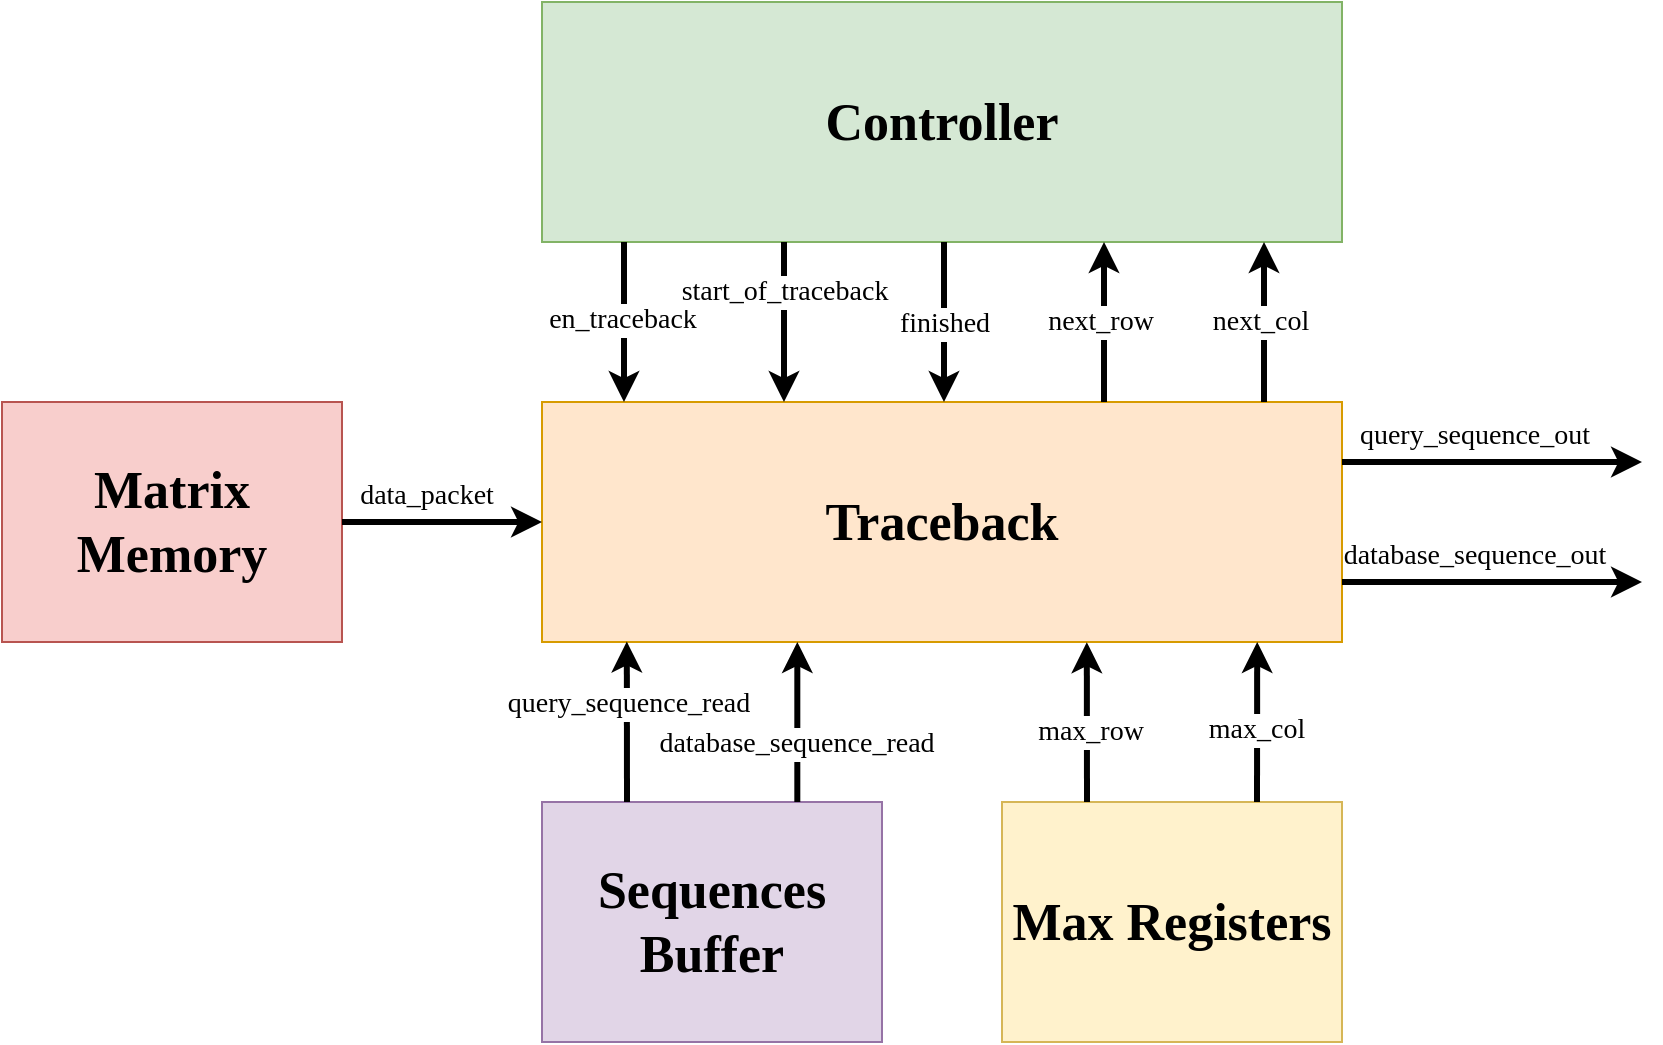 <mxfile version="21.7.5" type="device">
  <diagram name="‫עמוד-1‬" id="PIUXfP5wfecW3DTeMQHT">
    <mxGraphModel dx="1050" dy="621" grid="1" gridSize="10" guides="1" tooltips="1" connect="1" arrows="1" fold="1" page="1" pageScale="1" pageWidth="1169" pageHeight="827" math="0" shadow="0">
      <root>
        <mxCell id="0" />
        <mxCell id="1" parent="0" />
        <mxCell id="ul5spbDsc-mCCxbf8Q7h-1" value="&lt;font size=&quot;1&quot; face=&quot;Garamond&quot;&gt;&lt;b style=&quot;font-size: 26px;&quot;&gt;Traceback&lt;/b&gt;&lt;/font&gt;" style="rounded=0;whiteSpace=wrap;html=1;fillColor=#ffe6cc;strokeColor=#d79b00;" parent="1" vertex="1">
          <mxGeometry x="320" y="320" width="400" height="120" as="geometry" />
        </mxCell>
        <mxCell id="ul5spbDsc-mCCxbf8Q7h-2" value="&lt;font size=&quot;1&quot; face=&quot;Garamond&quot;&gt;&lt;b style=&quot;font-size: 26px;&quot;&gt;Matrix Memory&lt;/b&gt;&lt;/font&gt;" style="rounded=0;whiteSpace=wrap;html=1;fillColor=#f8cecc;strokeColor=#b85450;" parent="1" vertex="1">
          <mxGeometry x="50" y="320" width="170" height="120" as="geometry" />
        </mxCell>
        <mxCell id="ul5spbDsc-mCCxbf8Q7h-4" value="&lt;font size=&quot;1&quot; face=&quot;Garamond&quot;&gt;&lt;b style=&quot;font-size: 26px;&quot;&gt;Controller&lt;/b&gt;&lt;/font&gt;" style="rounded=0;whiteSpace=wrap;html=1;fillColor=#d5e8d4;strokeColor=#82b366;" parent="1" vertex="1">
          <mxGeometry x="320" y="120" width="400" height="120" as="geometry" />
        </mxCell>
        <mxCell id="ul5spbDsc-mCCxbf8Q7h-5" value="" style="endArrow=classic;html=1;rounded=0;strokeWidth=3;" parent="1" edge="1">
          <mxGeometry width="50" height="50" relative="1" as="geometry">
            <mxPoint x="361" y="240" as="sourcePoint" />
            <mxPoint x="361" y="320" as="targetPoint" />
          </mxGeometry>
        </mxCell>
        <mxCell id="ul5spbDsc-mCCxbf8Q7h-9" value="en_traceback" style="edgeLabel;html=1;align=center;verticalAlign=middle;resizable=0;points=[];fontSize=14;fontFamily=Garamond;" parent="ul5spbDsc-mCCxbf8Q7h-5" vertex="1" connectable="0">
          <mxGeometry x="-0.051" y="-1" relative="1" as="geometry">
            <mxPoint y="1" as="offset" />
          </mxGeometry>
        </mxCell>
        <mxCell id="ul5spbDsc-mCCxbf8Q7h-6" value="" style="endArrow=classic;html=1;rounded=0;strokeWidth=3;" parent="1" edge="1">
          <mxGeometry width="50" height="50" relative="1" as="geometry">
            <mxPoint x="441" y="240" as="sourcePoint" />
            <mxPoint x="441" y="320" as="targetPoint" />
          </mxGeometry>
        </mxCell>
        <mxCell id="ul5spbDsc-mCCxbf8Q7h-10" value="start_of_traceback" style="edgeLabel;html=1;align=center;verticalAlign=middle;resizable=0;points=[];fontFamily=Garamond;fontSize=14;" parent="ul5spbDsc-mCCxbf8Q7h-6" vertex="1" connectable="0">
          <mxGeometry x="-0.142" relative="1" as="geometry">
            <mxPoint y="-10" as="offset" />
          </mxGeometry>
        </mxCell>
        <mxCell id="ul5spbDsc-mCCxbf8Q7h-7" value="" style="endArrow=classic;html=1;rounded=0;strokeWidth=3;" parent="1" edge="1">
          <mxGeometry width="50" height="50" relative="1" as="geometry">
            <mxPoint x="521" y="240" as="sourcePoint" />
            <mxPoint x="521" y="320" as="targetPoint" />
          </mxGeometry>
        </mxCell>
        <mxCell id="ul5spbDsc-mCCxbf8Q7h-11" value="finished" style="edgeLabel;html=1;align=center;verticalAlign=middle;resizable=0;points=[];fontSize=14;fontFamily=Garamond;" parent="ul5spbDsc-mCCxbf8Q7h-7" vertex="1" connectable="0">
          <mxGeometry x="-0.142" relative="1" as="geometry">
            <mxPoint y="6" as="offset" />
          </mxGeometry>
        </mxCell>
        <mxCell id="ul5spbDsc-mCCxbf8Q7h-8" value="" style="endArrow=none;html=1;rounded=0;strokeWidth=3;startArrow=classic;startFill=1;endFill=0;" parent="1" edge="1">
          <mxGeometry width="50" height="50" relative="1" as="geometry">
            <mxPoint x="601" y="240" as="sourcePoint" />
            <mxPoint x="601" y="320" as="targetPoint" />
          </mxGeometry>
        </mxCell>
        <mxCell id="ul5spbDsc-mCCxbf8Q7h-12" value="next_row" style="edgeLabel;html=1;align=center;verticalAlign=middle;resizable=0;points=[];fontFamily=Garamond;fontSize=14;" parent="ul5spbDsc-mCCxbf8Q7h-8" vertex="1" connectable="0">
          <mxGeometry x="-0.188" y="-2" relative="1" as="geometry">
            <mxPoint y="7" as="offset" />
          </mxGeometry>
        </mxCell>
        <mxCell id="ul5spbDsc-mCCxbf8Q7h-13" value="" style="endArrow=classic;html=1;rounded=0;exitX=1;exitY=0.5;exitDx=0;exitDy=0;entryX=0;entryY=0.5;entryDx=0;entryDy=0;strokeWidth=3;" parent="1" source="ul5spbDsc-mCCxbf8Q7h-2" target="ul5spbDsc-mCCxbf8Q7h-1" edge="1">
          <mxGeometry width="50" height="50" relative="1" as="geometry">
            <mxPoint x="440" y="360" as="sourcePoint" />
            <mxPoint x="490" y="310" as="targetPoint" />
          </mxGeometry>
        </mxCell>
        <mxCell id="ul5spbDsc-mCCxbf8Q7h-15" value="&lt;font face=&quot;Garamond&quot; style=&quot;font-size: 14px;&quot;&gt;data_packet&lt;/font&gt;" style="edgeLabel;html=1;align=center;verticalAlign=middle;resizable=0;points=[];labelBackgroundColor=none;" parent="ul5spbDsc-mCCxbf8Q7h-13" vertex="1" connectable="0">
          <mxGeometry x="-0.047" y="-2" relative="1" as="geometry">
            <mxPoint x="-6" y="-15" as="offset" />
          </mxGeometry>
        </mxCell>
        <mxCell id="ul5spbDsc-mCCxbf8Q7h-14" value="" style="endArrow=classic;html=1;rounded=0;exitX=1;exitY=0.25;exitDx=0;exitDy=0;strokeWidth=3;" parent="1" source="ul5spbDsc-mCCxbf8Q7h-1" edge="1">
          <mxGeometry width="50" height="50" relative="1" as="geometry">
            <mxPoint x="440" y="360" as="sourcePoint" />
            <mxPoint x="870" y="350" as="targetPoint" />
          </mxGeometry>
        </mxCell>
        <mxCell id="ul5spbDsc-mCCxbf8Q7h-16" value="&lt;font face=&quot;Garamond&quot; style=&quot;font-size: 14px;&quot;&gt;query_sequence_out&lt;/font&gt;" style="edgeLabel;html=1;align=center;verticalAlign=middle;resizable=0;points=[];labelBackgroundColor=none;" parent="ul5spbDsc-mCCxbf8Q7h-14" vertex="1" connectable="0">
          <mxGeometry x="-0.098" relative="1" as="geometry">
            <mxPoint x="-2" y="-13" as="offset" />
          </mxGeometry>
        </mxCell>
        <mxCell id="mHMLf56qSsXozBjdQAsA-1" value="&lt;font size=&quot;1&quot; face=&quot;Garamond&quot;&gt;&lt;b style=&quot;font-size: 26px;&quot;&gt;Sequences Buffer&lt;/b&gt;&lt;/font&gt;" style="rounded=0;whiteSpace=wrap;html=1;fillColor=#e1d5e7;strokeColor=#9673a6;" vertex="1" parent="1">
          <mxGeometry x="320" y="520" width="170" height="120" as="geometry" />
        </mxCell>
        <mxCell id="mHMLf56qSsXozBjdQAsA-2" value="&lt;font size=&quot;1&quot; face=&quot;Garamond&quot;&gt;&lt;b style=&quot;font-size: 26px;&quot;&gt;Max Registers&lt;/b&gt;&lt;/font&gt;" style="rounded=0;whiteSpace=wrap;html=1;fillColor=#fff2cc;strokeColor=#d6b656;" vertex="1" parent="1">
          <mxGeometry x="550" y="520" width="170" height="120" as="geometry" />
        </mxCell>
        <mxCell id="mHMLf56qSsXozBjdQAsA-3" value="" style="endArrow=classic;html=1;rounded=0;exitX=1;exitY=0.75;exitDx=0;exitDy=0;strokeWidth=3;" edge="1" parent="1" source="ul5spbDsc-mCCxbf8Q7h-1">
          <mxGeometry width="50" height="50" relative="1" as="geometry">
            <mxPoint x="730" y="360" as="sourcePoint" />
            <mxPoint x="870" y="410" as="targetPoint" />
          </mxGeometry>
        </mxCell>
        <mxCell id="mHMLf56qSsXozBjdQAsA-4" value="&lt;font face=&quot;Garamond&quot; style=&quot;font-size: 14px;&quot;&gt;database_sequence_out&lt;/font&gt;" style="edgeLabel;html=1;align=center;verticalAlign=middle;resizable=0;points=[];labelBackgroundColor=none;" vertex="1" connectable="0" parent="mHMLf56qSsXozBjdQAsA-3">
          <mxGeometry x="-0.098" relative="1" as="geometry">
            <mxPoint x="-2" y="-13" as="offset" />
          </mxGeometry>
        </mxCell>
        <mxCell id="mHMLf56qSsXozBjdQAsA-5" value="" style="endArrow=classic;html=1;rounded=0;exitX=0.25;exitY=0;exitDx=0;exitDy=0;entryX=0.681;entryY=1.001;entryDx=0;entryDy=0;entryPerimeter=0;strokeWidth=3;" edge="1" parent="1" source="mHMLf56qSsXozBjdQAsA-2" target="ul5spbDsc-mCCxbf8Q7h-1">
          <mxGeometry width="50" height="50" relative="1" as="geometry">
            <mxPoint x="510" y="450" as="sourcePoint" />
            <mxPoint x="560" y="400" as="targetPoint" />
          </mxGeometry>
        </mxCell>
        <mxCell id="mHMLf56qSsXozBjdQAsA-11" value="max_row" style="edgeLabel;html=1;align=center;verticalAlign=middle;resizable=0;points=[];fontSize=14;fontFamily=Garamond;" vertex="1" connectable="0" parent="mHMLf56qSsXozBjdQAsA-5">
          <mxGeometry x="-0.107" y="-1" relative="1" as="geometry">
            <mxPoint as="offset" />
          </mxGeometry>
        </mxCell>
        <mxCell id="mHMLf56qSsXozBjdQAsA-6" value="" style="endArrow=classic;html=1;rounded=0;exitX=0.75;exitY=0;exitDx=0;exitDy=0;entryX=0.894;entryY=1;entryDx=0;entryDy=0;entryPerimeter=0;strokeWidth=3;" edge="1" parent="1" source="mHMLf56qSsXozBjdQAsA-2" target="ul5spbDsc-mCCxbf8Q7h-1">
          <mxGeometry width="50" height="50" relative="1" as="geometry">
            <mxPoint x="680" y="520" as="sourcePoint" />
            <mxPoint x="680.2" y="440" as="targetPoint" />
          </mxGeometry>
        </mxCell>
        <mxCell id="mHMLf56qSsXozBjdQAsA-12" value="&lt;font style=&quot;font-size: 14px;&quot; face=&quot;Garamond&quot;&gt;max_col&lt;/font&gt;" style="edgeLabel;html=1;align=center;verticalAlign=middle;resizable=0;points=[];" vertex="1" connectable="0" parent="mHMLf56qSsXozBjdQAsA-6">
          <mxGeometry x="-0.129" y="1" relative="1" as="geometry">
            <mxPoint y="-1" as="offset" />
          </mxGeometry>
        </mxCell>
        <mxCell id="mHMLf56qSsXozBjdQAsA-7" value="" style="endArrow=classic;html=1;rounded=0;exitX=0.25;exitY=0;exitDx=0;exitDy=0;entryX=0.106;entryY=0.998;entryDx=0;entryDy=0;entryPerimeter=0;strokeWidth=3;" edge="1" parent="1" source="mHMLf56qSsXozBjdQAsA-1" target="ul5spbDsc-mCCxbf8Q7h-1">
          <mxGeometry width="50" height="50" relative="1" as="geometry">
            <mxPoint x="362.66" y="520" as="sourcePoint" />
            <mxPoint x="361.66" y="440" as="targetPoint" />
          </mxGeometry>
        </mxCell>
        <mxCell id="mHMLf56qSsXozBjdQAsA-9" value="query_sequence_read" style="edgeLabel;html=1;align=center;verticalAlign=middle;resizable=0;points=[];fontFamily=Garamond;fontSize=14;" vertex="1" connectable="0" parent="mHMLf56qSsXozBjdQAsA-7">
          <mxGeometry x="-0.09" relative="1" as="geometry">
            <mxPoint y="-13" as="offset" />
          </mxGeometry>
        </mxCell>
        <mxCell id="mHMLf56qSsXozBjdQAsA-8" value="" style="endArrow=classic;html=1;rounded=0;exitX=0.75;exitY=0;exitDx=0;exitDy=0;entryX=0.894;entryY=1;entryDx=0;entryDy=0;entryPerimeter=0;strokeWidth=3;" edge="1" parent="1">
          <mxGeometry width="50" height="50" relative="1" as="geometry">
            <mxPoint x="447.66" y="520" as="sourcePoint" />
            <mxPoint x="447.66" y="440" as="targetPoint" />
          </mxGeometry>
        </mxCell>
        <mxCell id="mHMLf56qSsXozBjdQAsA-10" value="database_sequence_read" style="edgeLabel;html=1;align=center;verticalAlign=middle;resizable=0;points=[];fontFamily=Garamond;fontSize=14;" vertex="1" connectable="0" parent="mHMLf56qSsXozBjdQAsA-8">
          <mxGeometry x="-0.087" y="1" relative="1" as="geometry">
            <mxPoint y="7" as="offset" />
          </mxGeometry>
        </mxCell>
        <mxCell id="mHMLf56qSsXozBjdQAsA-13" value="" style="endArrow=none;html=1;rounded=0;strokeWidth=3;startArrow=classic;startFill=1;endFill=0;" edge="1" parent="1">
          <mxGeometry width="50" height="50" relative="1" as="geometry">
            <mxPoint x="681" y="240" as="sourcePoint" />
            <mxPoint x="681" y="320" as="targetPoint" />
          </mxGeometry>
        </mxCell>
        <mxCell id="mHMLf56qSsXozBjdQAsA-14" value="next_col" style="edgeLabel;html=1;align=center;verticalAlign=middle;resizable=0;points=[];fontFamily=Garamond;fontSize=14;" vertex="1" connectable="0" parent="mHMLf56qSsXozBjdQAsA-13">
          <mxGeometry x="-0.188" y="-2" relative="1" as="geometry">
            <mxPoint y="7" as="offset" />
          </mxGeometry>
        </mxCell>
      </root>
    </mxGraphModel>
  </diagram>
</mxfile>
